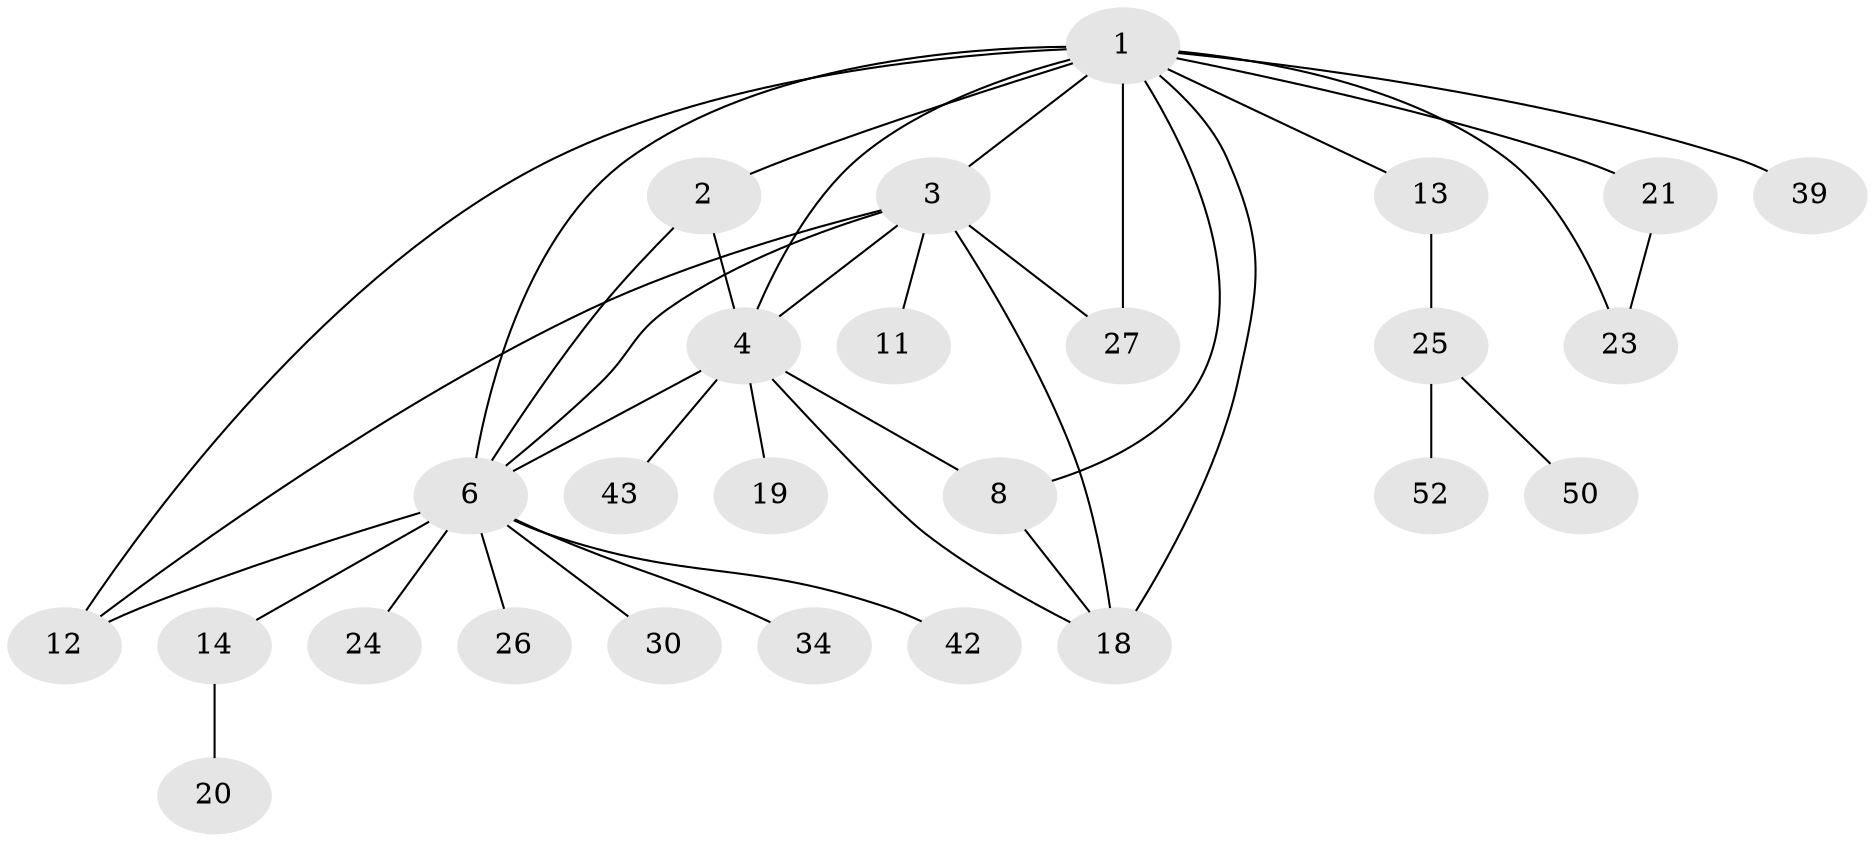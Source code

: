 // original degree distribution, {4: 0.057692307692307696, 3: 0.1346153846153846, 7: 0.057692307692307696, 5: 0.09615384615384616, 10: 0.019230769230769232, 1: 0.4423076923076923, 2: 0.19230769230769232}
// Generated by graph-tools (version 1.1) at 2025/15/03/09/25 04:15:47]
// undirected, 26 vertices, 38 edges
graph export_dot {
graph [start="1"]
  node [color=gray90,style=filled];
  1 [super="+7"];
  2;
  3;
  4 [super="+16+5+46"];
  6 [super="+9"];
  8;
  11;
  12 [super="+28+33"];
  13 [super="+17"];
  14;
  18 [super="+41"];
  19;
  20;
  21;
  23 [super="+48+32"];
  24;
  25 [super="+31+51+38+29"];
  26;
  27;
  30 [super="+36"];
  34;
  39;
  42;
  43;
  50;
  52;
  1 -- 2;
  1 -- 6 [weight=2];
  1 -- 12;
  1 -- 3;
  1 -- 4;
  1 -- 39;
  1 -- 8;
  1 -- 13;
  1 -- 21;
  1 -- 23;
  1 -- 27;
  1 -- 18;
  2 -- 4;
  2 -- 6;
  3 -- 4;
  3 -- 11;
  3 -- 18;
  3 -- 27;
  3 -- 12;
  3 -- 6;
  4 -- 43;
  4 -- 19;
  4 -- 8;
  4 -- 18;
  4 -- 6;
  6 -- 34;
  6 -- 42;
  6 -- 12;
  6 -- 14;
  6 -- 24;
  6 -- 26;
  6 -- 30;
  8 -- 18;
  13 -- 25;
  14 -- 20;
  21 -- 23;
  25 -- 50;
  25 -- 52;
}

